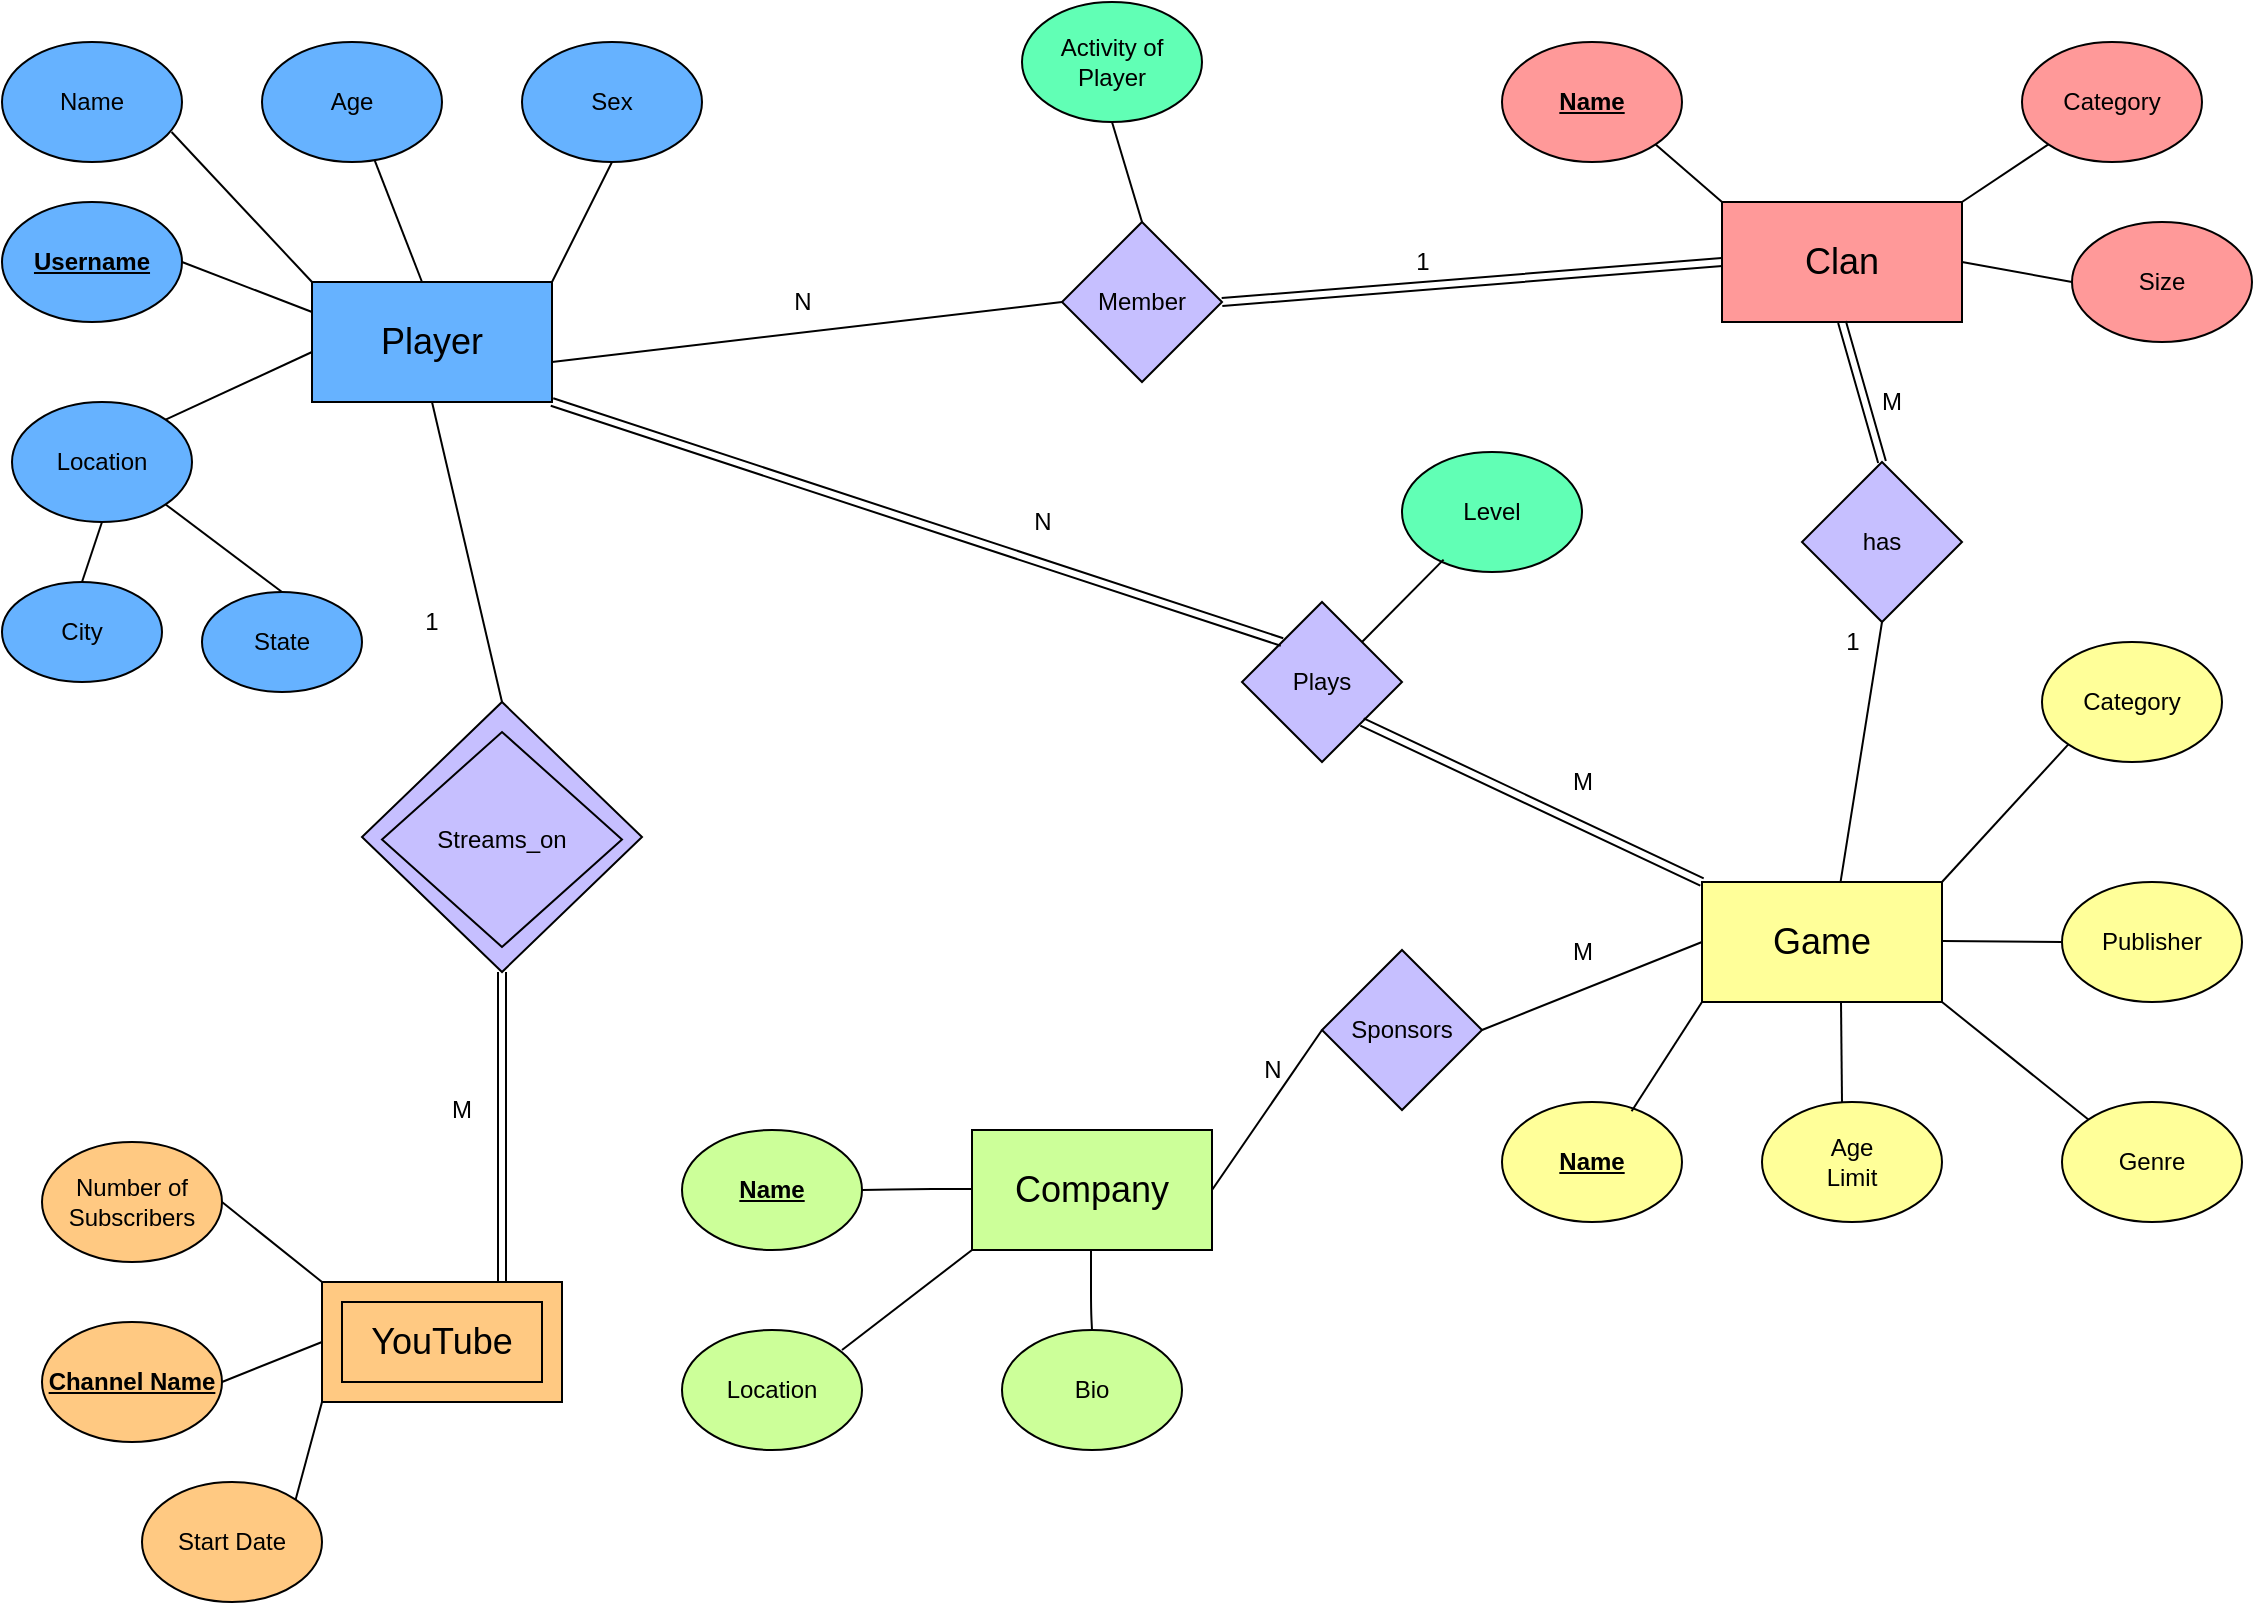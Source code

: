 <mxfile version="13.8.0" type="device"><diagram id="R2lEEEUBdFMjLlhIrx00" name="Page-1"><mxGraphModel dx="1826" dy="783" grid="1" gridSize="10" guides="1" tooltips="1" connect="1" arrows="1" fold="1" page="1" pageScale="1" pageWidth="1169" pageHeight="827" background="none" math="0" shadow="0" extFonts="Permanent Marker^https://fonts.googleapis.com/css?family=Permanent+Marker"><root><mxCell id="0"/><mxCell id="1" parent="0"/><mxCell id="3EUnQCPASrD2qmVd9Dpj-1" value="" style="rounded=0;whiteSpace=wrap;html=1;fillColor=#66B2FF;" parent="1" vertex="1"><mxGeometry x="165" y="150" width="120" height="60" as="geometry"/></mxCell><mxCell id="3EUnQCPASrD2qmVd9Dpj-3" value="&lt;font style=&quot;font-size: 18px&quot;&gt;Player&lt;/font&gt;" style="text;html=1;strokeColor=none;fillColor=none;align=center;verticalAlign=middle;whiteSpace=wrap;rounded=0;" parent="1" vertex="1"><mxGeometry x="195" y="170" width="60" height="20" as="geometry"/></mxCell><mxCell id="3EUnQCPASrD2qmVd9Dpj-4" value="" style="rounded=0;whiteSpace=wrap;html=1;fillColor=#FF9999;" parent="1" vertex="1"><mxGeometry x="870" y="110" width="120" height="60" as="geometry"/></mxCell><mxCell id="3EUnQCPASrD2qmVd9Dpj-5" value="&lt;font style=&quot;font-size: 18px&quot;&gt;Clan&lt;/font&gt;" style="text;html=1;strokeColor=none;fillColor=none;align=center;verticalAlign=middle;whiteSpace=wrap;rounded=0;" parent="1" vertex="1"><mxGeometry x="910" y="130" width="40" height="20" as="geometry"/></mxCell><mxCell id="3EUnQCPASrD2qmVd9Dpj-6" value="" style="rounded=0;whiteSpace=wrap;html=1;fillColor=#FFFF99;" parent="1" vertex="1"><mxGeometry x="860" y="450" width="120" height="60" as="geometry"/></mxCell><mxCell id="3EUnQCPASrD2qmVd9Dpj-7" value="&lt;font style=&quot;font-size: 18px&quot;&gt;Game&lt;/font&gt;" style="text;html=1;strokeColor=none;fillColor=none;align=center;verticalAlign=middle;whiteSpace=wrap;rounded=0;" parent="1" vertex="1"><mxGeometry x="900" y="470" width="40" height="20" as="geometry"/></mxCell><mxCell id="3EUnQCPASrD2qmVd9Dpj-8" value="" style="rounded=0;whiteSpace=wrap;html=1;fillColor=#CCFF99;" parent="1" vertex="1"><mxGeometry x="495" y="574" width="120" height="60" as="geometry"/></mxCell><mxCell id="3EUnQCPASrD2qmVd9Dpj-9" value="&lt;font style=&quot;font-size: 18px&quot;&gt;Company&lt;/font&gt;" style="text;html=1;strokeColor=none;fillColor=none;align=center;verticalAlign=middle;whiteSpace=wrap;rounded=0;" parent="1" vertex="1"><mxGeometry x="535" y="594" width="40" height="20" as="geometry"/></mxCell><mxCell id="3EUnQCPASrD2qmVd9Dpj-10" value="" style="ellipse;whiteSpace=wrap;html=1;fillColor=#66B2FF;" parent="1" vertex="1"><mxGeometry x="140" y="30" width="90" height="60" as="geometry"/></mxCell><mxCell id="3EUnQCPASrD2qmVd9Dpj-12" value="" style="ellipse;whiteSpace=wrap;html=1;fillColor=#66B2FF;" parent="1" vertex="1"><mxGeometry x="15" y="210" width="90" height="60" as="geometry"/></mxCell><mxCell id="3EUnQCPASrD2qmVd9Dpj-13" value="" style="ellipse;whiteSpace=wrap;html=1;fillColor=#66B2FF;" parent="1" vertex="1"><mxGeometry x="270" y="30" width="90" height="60" as="geometry"/></mxCell><mxCell id="3EUnQCPASrD2qmVd9Dpj-15" value="" style="ellipse;whiteSpace=wrap;html=1;fillColor=#66B2FF;" parent="1" vertex="1"><mxGeometry x="10" y="30" width="90" height="60" as="geometry"/></mxCell><mxCell id="3EUnQCPASrD2qmVd9Dpj-16" value="" style="ellipse;whiteSpace=wrap;html=1;fillColor=#66B2FF;" parent="1" vertex="1"><mxGeometry x="10" y="110" width="90" height="60" as="geometry"/></mxCell><mxCell id="3EUnQCPASrD2qmVd9Dpj-18" value="Name" style="text;html=1;strokeColor=none;fillColor=none;align=center;verticalAlign=middle;whiteSpace=wrap;rounded=0;" parent="1" vertex="1"><mxGeometry x="35" y="50" width="40" height="20" as="geometry"/></mxCell><mxCell id="3EUnQCPASrD2qmVd9Dpj-19" value="Age" style="text;html=1;strokeColor=none;fillColor=none;align=center;verticalAlign=middle;whiteSpace=wrap;rounded=0;" parent="1" vertex="1"><mxGeometry x="165" y="50" width="40" height="20" as="geometry"/></mxCell><mxCell id="3EUnQCPASrD2qmVd9Dpj-20" value="Sex" style="text;html=1;strokeColor=none;fillColor=none;align=center;verticalAlign=middle;whiteSpace=wrap;rounded=0;" parent="1" vertex="1"><mxGeometry x="295" y="50" width="40" height="20" as="geometry"/></mxCell><mxCell id="3EUnQCPASrD2qmVd9Dpj-21" value="&lt;u&gt;&lt;b&gt;Username&lt;/b&gt;&lt;/u&gt;" style="text;html=1;strokeColor=none;fillColor=none;align=center;verticalAlign=middle;whiteSpace=wrap;rounded=0;" parent="1" vertex="1"><mxGeometry x="35" y="130" width="40" height="20" as="geometry"/></mxCell><mxCell id="3EUnQCPASrD2qmVd9Dpj-23" value="Location" style="text;html=1;strokeColor=none;fillColor=none;align=center;verticalAlign=middle;whiteSpace=wrap;rounded=0;" parent="1" vertex="1"><mxGeometry x="40" y="230" width="40" height="20" as="geometry"/></mxCell><mxCell id="3EUnQCPASrD2qmVd9Dpj-25" value="" style="ellipse;whiteSpace=wrap;html=1;fillColor=#66B2FF;" parent="1" vertex="1"><mxGeometry x="110" y="305" width="80" height="50" as="geometry"/></mxCell><mxCell id="3EUnQCPASrD2qmVd9Dpj-26" value="" style="ellipse;whiteSpace=wrap;html=1;fillColor=#66B2FF;" parent="1" vertex="1"><mxGeometry x="10" y="300" width="80" height="50" as="geometry"/></mxCell><mxCell id="3EUnQCPASrD2qmVd9Dpj-28" value="City" style="text;html=1;strokeColor=none;fillColor=#66B2FF;align=center;verticalAlign=middle;whiteSpace=wrap;rounded=0;" parent="1" vertex="1"><mxGeometry x="30" y="315" width="40" height="20" as="geometry"/></mxCell><mxCell id="3EUnQCPASrD2qmVd9Dpj-29" value="State" style="text;html=1;strokeColor=none;fillColor=none;align=center;verticalAlign=middle;whiteSpace=wrap;rounded=0;" parent="1" vertex="1"><mxGeometry x="130" y="320" width="40" height="20" as="geometry"/></mxCell><mxCell id="3EUnQCPASrD2qmVd9Dpj-42" value="" style="endArrow=none;html=1;strokeColor=#000000;entryX=0.5;entryY=1;entryDx=0;entryDy=0;" parent="1" target="3EUnQCPASrD2qmVd9Dpj-13" edge="1"><mxGeometry width="50" height="50" relative="1" as="geometry"><mxPoint x="285" y="150" as="sourcePoint"/><mxPoint x="335" y="100" as="targetPoint"/></mxGeometry></mxCell><mxCell id="3EUnQCPASrD2qmVd9Dpj-43" value="" style="endArrow=none;html=1;strokeColor=#000000;" parent="1" target="3EUnQCPASrD2qmVd9Dpj-10" edge="1"><mxGeometry width="50" height="50" relative="1" as="geometry"><mxPoint x="220" y="150" as="sourcePoint"/><mxPoint x="270" y="100" as="targetPoint"/></mxGeometry></mxCell><mxCell id="3EUnQCPASrD2qmVd9Dpj-45" value="" style="endArrow=none;html=1;strokeColor=#000000;exitX=0.942;exitY=0.75;exitDx=0;exitDy=0;exitPerimeter=0;" parent="1" source="3EUnQCPASrD2qmVd9Dpj-15" edge="1"><mxGeometry width="50" height="50" relative="1" as="geometry"><mxPoint x="115" y="200" as="sourcePoint"/><mxPoint x="165" y="150" as="targetPoint"/></mxGeometry></mxCell><mxCell id="3EUnQCPASrD2qmVd9Dpj-49" value="" style="ellipse;whiteSpace=wrap;html=1;fillColor=#FF9999;" parent="1" vertex="1"><mxGeometry x="1020" y="30" width="90" height="60" as="geometry"/></mxCell><mxCell id="3EUnQCPASrD2qmVd9Dpj-51" value="" style="ellipse;whiteSpace=wrap;html=1;fillColor=#FF9999;" parent="1" vertex="1"><mxGeometry x="760" y="30" width="90" height="60" as="geometry"/></mxCell><mxCell id="3EUnQCPASrD2qmVd9Dpj-52" value="" style="endArrow=none;html=1;strokeColor=#000000;exitX=1;exitY=1;exitDx=0;exitDy=0;" parent="1" source="3EUnQCPASrD2qmVd9Dpj-51" edge="1"><mxGeometry width="50" height="50" relative="1" as="geometry"><mxPoint x="820" y="140" as="sourcePoint"/><mxPoint x="870" y="110" as="targetPoint"/></mxGeometry></mxCell><mxCell id="3EUnQCPASrD2qmVd9Dpj-55" value="" style="endArrow=none;html=1;strokeColor=#000000;entryX=0;entryY=1;entryDx=0;entryDy=0;" parent="1" target="3EUnQCPASrD2qmVd9Dpj-49" edge="1"><mxGeometry width="50" height="50" relative="1" as="geometry"><mxPoint x="990" y="110" as="sourcePoint"/><mxPoint x="1040" y="60" as="targetPoint"/></mxGeometry></mxCell><mxCell id="3EUnQCPASrD2qmVd9Dpj-56" value="&lt;b&gt;&lt;u&gt;Name&lt;/u&gt;&lt;/b&gt;" style="text;html=1;strokeColor=none;fillColor=none;align=center;verticalAlign=middle;whiteSpace=wrap;rounded=0;" parent="1" vertex="1"><mxGeometry x="785" y="50" width="40" height="20" as="geometry"/></mxCell><mxCell id="3EUnQCPASrD2qmVd9Dpj-58" value="Category" style="text;html=1;strokeColor=none;fillColor=none;align=center;verticalAlign=middle;whiteSpace=wrap;rounded=0;" parent="1" vertex="1"><mxGeometry x="1045" y="50" width="40" height="20" as="geometry"/></mxCell><mxCell id="3EUnQCPASrD2qmVd9Dpj-59" value="" style="ellipse;whiteSpace=wrap;html=1;fillColor=#FF9999;" parent="1" vertex="1"><mxGeometry x="1045" y="120" width="90" height="60" as="geometry"/></mxCell><mxCell id="3EUnQCPASrD2qmVd9Dpj-60" value="" style="endArrow=none;html=1;strokeColor=#000000;exitX=0;exitY=0.5;exitDx=0;exitDy=0;" parent="1" source="3EUnQCPASrD2qmVd9Dpj-59" edge="1"><mxGeometry width="50" height="50" relative="1" as="geometry"><mxPoint x="1030" y="170" as="sourcePoint"/><mxPoint x="990" y="140" as="targetPoint"/></mxGeometry></mxCell><mxCell id="3EUnQCPASrD2qmVd9Dpj-61" value="Size" style="text;html=1;strokeColor=none;fillColor=none;align=center;verticalAlign=middle;whiteSpace=wrap;rounded=0;" parent="1" vertex="1"><mxGeometry x="1070" y="140" width="40" height="20" as="geometry"/></mxCell><mxCell id="3EUnQCPASrD2qmVd9Dpj-62" value="Category" style="ellipse;whiteSpace=wrap;html=1;fillColor=#FFFF99;" parent="1" vertex="1"><mxGeometry x="1030" y="330" width="90" height="60" as="geometry"/></mxCell><mxCell id="3EUnQCPASrD2qmVd9Dpj-63" value="" style="ellipse;whiteSpace=wrap;html=1;fillColor=#FFFF99;" parent="1" vertex="1"><mxGeometry x="890" y="560" width="90" height="60" as="geometry"/></mxCell><mxCell id="3EUnQCPASrD2qmVd9Dpj-64" value="" style="ellipse;whiteSpace=wrap;html=1;fillColor=#FFFF99;" parent="1" vertex="1"><mxGeometry x="1040" y="450" width="90" height="60" as="geometry"/></mxCell><mxCell id="3EUnQCPASrD2qmVd9Dpj-65" value="" style="ellipse;whiteSpace=wrap;html=1;fillColor=#FFFF99;" parent="1" vertex="1"><mxGeometry x="1040" y="560" width="90" height="60" as="geometry"/></mxCell><mxCell id="3EUnQCPASrD2qmVd9Dpj-66" value="" style="ellipse;whiteSpace=wrap;html=1;fillColor=#FFFF99;" parent="1" vertex="1"><mxGeometry x="760" y="560" width="90" height="60" as="geometry"/></mxCell><mxCell id="3EUnQCPASrD2qmVd9Dpj-68" value="Publisher" style="text;html=1;strokeColor=none;fillColor=none;align=center;verticalAlign=middle;whiteSpace=wrap;rounded=0;" parent="1" vertex="1"><mxGeometry x="1065" y="470" width="40" height="20" as="geometry"/></mxCell><mxCell id="3EUnQCPASrD2qmVd9Dpj-69" value="&lt;b&gt;&lt;u&gt;Name&lt;/u&gt;&lt;/b&gt;" style="text;html=1;strokeColor=none;fillColor=none;align=center;verticalAlign=middle;whiteSpace=wrap;rounded=0;" parent="1" vertex="1"><mxGeometry x="785" y="580" width="40" height="20" as="geometry"/></mxCell><mxCell id="3EUnQCPASrD2qmVd9Dpj-70" value="Age Limit" style="text;html=1;strokeColor=none;fillColor=none;align=center;verticalAlign=middle;whiteSpace=wrap;rounded=0;" parent="1" vertex="1"><mxGeometry x="915" y="580" width="40" height="20" as="geometry"/></mxCell><mxCell id="3EUnQCPASrD2qmVd9Dpj-71" value="Genre" style="text;html=1;strokeColor=none;fillColor=none;align=center;verticalAlign=middle;whiteSpace=wrap;rounded=0;" parent="1" vertex="1"><mxGeometry x="1065" y="580" width="40" height="20" as="geometry"/></mxCell><mxCell id="3EUnQCPASrD2qmVd9Dpj-73" value="" style="endArrow=none;html=1;strokeColor=#000000;exitX=0.72;exitY=0.077;exitDx=0;exitDy=0;exitPerimeter=0;" parent="1" source="3EUnQCPASrD2qmVd9Dpj-66" edge="1"><mxGeometry width="50" height="50" relative="1" as="geometry"><mxPoint x="810" y="560" as="sourcePoint"/><mxPoint x="860" y="510" as="targetPoint"/></mxGeometry></mxCell><mxCell id="3EUnQCPASrD2qmVd9Dpj-74" value="" style="endArrow=none;html=1;strokeColor=#000000;" parent="1" edge="1"><mxGeometry width="50" height="50" relative="1" as="geometry"><mxPoint x="930" y="560" as="sourcePoint"/><mxPoint x="929.5" y="510" as="targetPoint"/></mxGeometry></mxCell><mxCell id="3EUnQCPASrD2qmVd9Dpj-75" value="" style="endArrow=none;html=1;strokeColor=#000000;exitX=0;exitY=0;exitDx=0;exitDy=0;" parent="1" source="3EUnQCPASrD2qmVd9Dpj-65" edge="1"><mxGeometry width="50" height="50" relative="1" as="geometry"><mxPoint x="1020" y="580" as="sourcePoint"/><mxPoint x="980" y="510" as="targetPoint"/></mxGeometry></mxCell><mxCell id="3EUnQCPASrD2qmVd9Dpj-76" value="" style="endArrow=none;html=1;strokeColor=#000000;entryX=0;entryY=1;entryDx=0;entryDy=0;" parent="1" target="3EUnQCPASrD2qmVd9Dpj-62" edge="1"><mxGeometry width="50" height="50" relative="1" as="geometry"><mxPoint x="980" y="450" as="sourcePoint"/><mxPoint x="1030" y="400" as="targetPoint"/></mxGeometry></mxCell><mxCell id="3EUnQCPASrD2qmVd9Dpj-77" value="" style="endArrow=none;html=1;strokeColor=#000000;entryX=0;entryY=0.5;entryDx=0;entryDy=0;" parent="1" target="3EUnQCPASrD2qmVd9Dpj-64" edge="1"><mxGeometry width="50" height="50" relative="1" as="geometry"><mxPoint x="980" y="479.5" as="sourcePoint"/><mxPoint x="1050" y="479.5" as="targetPoint"/></mxGeometry></mxCell><mxCell id="3EUnQCPASrD2qmVd9Dpj-79" value="" style="ellipse;whiteSpace=wrap;html=1;fillColor=#CCFF99;" parent="1" vertex="1"><mxGeometry x="510" y="674" width="90" height="60" as="geometry"/></mxCell><mxCell id="3EUnQCPASrD2qmVd9Dpj-80" value="" style="ellipse;whiteSpace=wrap;html=1;fillColor=#CCFF99;" parent="1" vertex="1"><mxGeometry x="350" y="674" width="90" height="60" as="geometry"/></mxCell><mxCell id="3EUnQCPASrD2qmVd9Dpj-81" value="" style="ellipse;whiteSpace=wrap;html=1;fillColor=#CCFF99;" parent="1" vertex="1"><mxGeometry x="350" y="574" width="90" height="60" as="geometry"/></mxCell><mxCell id="3EUnQCPASrD2qmVd9Dpj-82" value="&lt;b&gt;&lt;u&gt;Name&lt;/u&gt;&lt;/b&gt;" style="text;html=1;strokeColor=none;fillColor=none;align=center;verticalAlign=middle;whiteSpace=wrap;rounded=0;" parent="1" vertex="1"><mxGeometry x="375" y="594" width="40" height="20" as="geometry"/></mxCell><mxCell id="3EUnQCPASrD2qmVd9Dpj-83" value="Location" style="text;html=1;strokeColor=none;fillColor=none;align=center;verticalAlign=middle;whiteSpace=wrap;rounded=0;" parent="1" vertex="1"><mxGeometry x="375" y="694" width="40" height="20" as="geometry"/></mxCell><mxCell id="3EUnQCPASrD2qmVd9Dpj-84" value="Bio" style="text;html=1;strokeColor=none;fillColor=none;align=center;verticalAlign=middle;whiteSpace=wrap;rounded=0;" parent="1" vertex="1"><mxGeometry x="535" y="694" width="40" height="20" as="geometry"/></mxCell><mxCell id="3EUnQCPASrD2qmVd9Dpj-85" value="" style="endArrow=none;html=1;strokeColor=#000000;" parent="1" edge="1"><mxGeometry width="50" height="50" relative="1" as="geometry"><mxPoint x="430" y="684" as="sourcePoint"/><mxPoint x="495" y="634" as="targetPoint"/></mxGeometry></mxCell><mxCell id="3EUnQCPASrD2qmVd9Dpj-86" value="" style="endArrow=none;html=1;strokeColor=#000000;exitX=1;exitY=0.5;exitDx=0;exitDy=0;" parent="1" source="3EUnQCPASrD2qmVd9Dpj-81" edge="1"><mxGeometry width="50" height="50" relative="1" as="geometry"><mxPoint x="445" y="603.5" as="sourcePoint"/><mxPoint x="495" y="603.5" as="targetPoint"/><Array as="points"><mxPoint x="465" y="603.5"/></Array></mxGeometry></mxCell><mxCell id="3EUnQCPASrD2qmVd9Dpj-87" value="" style="endArrow=none;html=1;strokeColor=#000000;" parent="1" edge="1"><mxGeometry width="50" height="50" relative="1" as="geometry"><mxPoint x="555" y="674" as="sourcePoint"/><mxPoint x="554.5" y="634" as="targetPoint"/><Array as="points"><mxPoint x="554.5" y="664"/></Array></mxGeometry></mxCell><mxCell id="3EUnQCPASrD2qmVd9Dpj-90" value="Member" style="rhombus;whiteSpace=wrap;html=1;strokeColor=#000000;fillColor=#C6BFFF;" parent="1" vertex="1"><mxGeometry x="540" y="120" width="80" height="80" as="geometry"/></mxCell><mxCell id="3EUnQCPASrD2qmVd9Dpj-91" value="Activity of Player" style="ellipse;whiteSpace=wrap;html=1;fillColor=#61FFB5;" parent="1" vertex="1"><mxGeometry x="520" y="10" width="90" height="60" as="geometry"/></mxCell><mxCell id="3EUnQCPASrD2qmVd9Dpj-94" value="" style="endArrow=none;html=1;strokeColor=#000000;entryX=0;entryY=0.5;entryDx=0;entryDy=0;" parent="1" target="3EUnQCPASrD2qmVd9Dpj-90" edge="1"><mxGeometry width="50" height="50" relative="1" as="geometry"><mxPoint x="285" y="190" as="sourcePoint"/><mxPoint x="335" y="140" as="targetPoint"/></mxGeometry></mxCell><mxCell id="3EUnQCPASrD2qmVd9Dpj-97" value="" style="endArrow=none;html=1;strokeColor=#000000;entryX=0.5;entryY=0;entryDx=0;entryDy=0;exitX=0.5;exitY=1;exitDx=0;exitDy=0;" parent="1" source="3EUnQCPASrD2qmVd9Dpj-91" target="3EUnQCPASrD2qmVd9Dpj-90" edge="1"><mxGeometry width="50" height="50" relative="1" as="geometry"><mxPoint x="470" y="280" as="sourcePoint"/><mxPoint x="520" y="230" as="targetPoint"/></mxGeometry></mxCell><mxCell id="3EUnQCPASrD2qmVd9Dpj-98" value="has" style="rhombus;whiteSpace=wrap;html=1;strokeColor=#000000;fillColor=#C6BFFF;" parent="1" vertex="1"><mxGeometry x="910" y="240" width="80" height="80" as="geometry"/></mxCell><mxCell id="3EUnQCPASrD2qmVd9Dpj-99" value="" style="endArrow=none;html=1;strokeColor=#000000;exitX=0.577;exitY=0.003;exitDx=0;exitDy=0;exitPerimeter=0;" parent="1" source="3EUnQCPASrD2qmVd9Dpj-6" edge="1"><mxGeometry width="50" height="50" relative="1" as="geometry"><mxPoint x="950" y="420" as="sourcePoint"/><mxPoint x="950" y="320" as="targetPoint"/></mxGeometry></mxCell><mxCell id="3EUnQCPASrD2qmVd9Dpj-101" value="Sponsors" style="rhombus;whiteSpace=wrap;html=1;strokeColor=#000000;fillColor=#C6BFFF;" parent="1" vertex="1"><mxGeometry x="670" y="484" width="80" height="80" as="geometry"/></mxCell><mxCell id="3EUnQCPASrD2qmVd9Dpj-102" value="" style="endArrow=none;html=1;strokeColor=#000000;exitX=1;exitY=0.5;exitDx=0;exitDy=0;" parent="1" source="3EUnQCPASrD2qmVd9Dpj-8" edge="1"><mxGeometry width="50" height="50" relative="1" as="geometry"><mxPoint x="620" y="574" as="sourcePoint"/><mxPoint x="670" y="524" as="targetPoint"/></mxGeometry></mxCell><mxCell id="3EUnQCPASrD2qmVd9Dpj-104" value="Plays" style="rhombus;whiteSpace=wrap;html=1;strokeColor=#000000;direction=west;fillColor=#C6BFFF;" parent="1" vertex="1"><mxGeometry x="630" y="310" width="80" height="80" as="geometry"/></mxCell><mxCell id="3EUnQCPASrD2qmVd9Dpj-109" value="Level" style="ellipse;whiteSpace=wrap;html=1;fillColor=#61FFB5;" parent="1" vertex="1"><mxGeometry x="710" y="235" width="90" height="60" as="geometry"/></mxCell><mxCell id="3EUnQCPASrD2qmVd9Dpj-110" value="" style="endArrow=none;html=1;strokeColor=#000000;entryX=0.231;entryY=0.897;entryDx=0;entryDy=0;entryPerimeter=0;exitX=0;exitY=1;exitDx=0;exitDy=0;" parent="1" source="3EUnQCPASrD2qmVd9Dpj-104" target="3EUnQCPASrD2qmVd9Dpj-109" edge="1"><mxGeometry width="50" height="50" relative="1" as="geometry"><mxPoint x="730" y="535" as="sourcePoint"/><mxPoint x="780" y="485" as="targetPoint"/></mxGeometry></mxCell><mxCell id="3EUnQCPASrD2qmVd9Dpj-117" value="" style="shape=link;html=1;strokeColor=#000000;entryX=0;entryY=0.5;entryDx=0;entryDy=0;exitX=1;exitY=0.5;exitDx=0;exitDy=0;" parent="1" source="3EUnQCPASrD2qmVd9Dpj-90" target="3EUnQCPASrD2qmVd9Dpj-4" edge="1"><mxGeometry width="100" relative="1" as="geometry"><mxPoint x="290" y="460" as="sourcePoint"/><mxPoint x="390" y="460" as="targetPoint"/></mxGeometry></mxCell><mxCell id="3EUnQCPASrD2qmVd9Dpj-118" value="" style="shape=link;html=1;strokeColor=#000000;exitX=1;exitY=1;exitDx=0;exitDy=0;entryX=1;entryY=1;entryDx=0;entryDy=0;" parent="1" source="3EUnQCPASrD2qmVd9Dpj-1" target="3EUnQCPASrD2qmVd9Dpj-104" edge="1"><mxGeometry width="100" relative="1" as="geometry"><mxPoint x="190" y="410" as="sourcePoint"/><mxPoint x="290" y="410" as="targetPoint"/></mxGeometry></mxCell><mxCell id="3EUnQCPASrD2qmVd9Dpj-119" value="" style="shape=link;html=1;strokeColor=#000000;entryX=0;entryY=0;entryDx=0;entryDy=0;exitX=0;exitY=0;exitDx=0;exitDy=0;" parent="1" source="3EUnQCPASrD2qmVd9Dpj-104" target="3EUnQCPASrD2qmVd9Dpj-6" edge="1"><mxGeometry width="100" relative="1" as="geometry"><mxPoint x="534" y="490" as="sourcePoint"/><mxPoint x="660" y="510" as="targetPoint"/></mxGeometry></mxCell><mxCell id="3EUnQCPASrD2qmVd9Dpj-120" value="" style="shape=link;html=1;strokeColor=#000000;entryX=0.5;entryY=1;entryDx=0;entryDy=0;exitX=0.5;exitY=0;exitDx=0;exitDy=0;" parent="1" source="3EUnQCPASrD2qmVd9Dpj-98" target="3EUnQCPASrD2qmVd9Dpj-4" edge="1"><mxGeometry width="100" relative="1" as="geometry"><mxPoint x="780" y="250" as="sourcePoint"/><mxPoint x="880" y="250" as="targetPoint"/></mxGeometry></mxCell><mxCell id="3EUnQCPASrD2qmVd9Dpj-121" value="N" style="text;html=1;align=center;verticalAlign=middle;resizable=0;points=[];autosize=1;" parent="1" vertex="1"><mxGeometry x="400" y="150" width="20" height="20" as="geometry"/></mxCell><mxCell id="3EUnQCPASrD2qmVd9Dpj-122" value="1" style="text;html=1;align=center;verticalAlign=middle;resizable=0;points=[];autosize=1;" parent="1" vertex="1"><mxGeometry x="710" y="130" width="20" height="20" as="geometry"/></mxCell><mxCell id="3EUnQCPASrD2qmVd9Dpj-123" value="1" style="text;html=1;align=center;verticalAlign=middle;resizable=0;points=[];autosize=1;" parent="1" vertex="1"><mxGeometry x="925" y="320" width="20" height="20" as="geometry"/></mxCell><mxCell id="3EUnQCPASrD2qmVd9Dpj-125" value="N" style="text;html=1;align=center;verticalAlign=middle;resizable=0;points=[];autosize=1;" parent="1" vertex="1"><mxGeometry x="520" y="260" width="20" height="20" as="geometry"/></mxCell><mxCell id="3EUnQCPASrD2qmVd9Dpj-126" value="M" style="text;html=1;align=center;verticalAlign=middle;resizable=0;points=[];autosize=1;" parent="1" vertex="1"><mxGeometry x="785" y="390" width="30" height="20" as="geometry"/></mxCell><mxCell id="3EUnQCPASrD2qmVd9Dpj-127" value="M" style="text;html=1;align=center;verticalAlign=middle;resizable=0;points=[];autosize=1;" parent="1" vertex="1"><mxGeometry x="785" y="475" width="30" height="20" as="geometry"/></mxCell><mxCell id="3EUnQCPASrD2qmVd9Dpj-128" value="N" style="text;html=1;align=center;verticalAlign=middle;resizable=0;points=[];autosize=1;" parent="1" vertex="1"><mxGeometry x="635" y="534" width="20" height="20" as="geometry"/></mxCell><mxCell id="9CcvnzpElwsgNVRHKveL-1" value="M" style="text;html=1;strokeColor=none;fillColor=none;align=center;verticalAlign=middle;whiteSpace=wrap;rounded=0;" vertex="1" parent="1"><mxGeometry x="935" y="200" width="40" height="20" as="geometry"/></mxCell><mxCell id="9CcvnzpElwsgNVRHKveL-2" value="" style="endArrow=none;html=1;exitX=1;exitY=0;exitDx=0;exitDy=0;" edge="1" parent="1" source="3EUnQCPASrD2qmVd9Dpj-12"><mxGeometry width="50" height="50" relative="1" as="geometry"><mxPoint x="115" y="235" as="sourcePoint"/><mxPoint x="165" y="185" as="targetPoint"/></mxGeometry></mxCell><mxCell id="9CcvnzpElwsgNVRHKveL-4" value="" style="endArrow=none;html=1;exitX=0.5;exitY=0;exitDx=0;exitDy=0;entryX=0.5;entryY=1;entryDx=0;entryDy=0;" edge="1" parent="1" source="3EUnQCPASrD2qmVd9Dpj-26" target="3EUnQCPASrD2qmVd9Dpj-12"><mxGeometry width="50" height="50" relative="1" as="geometry"><mxPoint x="280" y="310" as="sourcePoint"/><mxPoint x="330" y="260" as="targetPoint"/></mxGeometry></mxCell><mxCell id="9CcvnzpElwsgNVRHKveL-5" value="" style="endArrow=none;html=1;entryX=1;entryY=1;entryDx=0;entryDy=0;exitX=0.5;exitY=0;exitDx=0;exitDy=0;" edge="1" parent="1" source="3EUnQCPASrD2qmVd9Dpj-25" target="3EUnQCPASrD2qmVd9Dpj-12"><mxGeometry width="50" height="50" relative="1" as="geometry"><mxPoint x="130" y="340" as="sourcePoint"/><mxPoint x="230" y="260" as="targetPoint"/></mxGeometry></mxCell><mxCell id="9CcvnzpElwsgNVRHKveL-8" value="&lt;b&gt;&lt;u&gt;Channel Name&lt;/u&gt;&lt;/b&gt;" style="ellipse;whiteSpace=wrap;html=1;fillColor=#FFC982;" vertex="1" parent="1"><mxGeometry x="30" y="670" width="90" height="60" as="geometry"/></mxCell><mxCell id="9CcvnzpElwsgNVRHKveL-9" value="Number of Subscribers" style="ellipse;whiteSpace=wrap;html=1;fillColor=#FFC982;" vertex="1" parent="1"><mxGeometry x="30" y="580" width="90" height="60" as="geometry"/></mxCell><mxCell id="9CcvnzpElwsgNVRHKveL-10" value="Start Date" style="ellipse;whiteSpace=wrap;html=1;fillColor=#FFC982;" vertex="1" parent="1"><mxGeometry x="80" y="750" width="90" height="60" as="geometry"/></mxCell><mxCell id="9CcvnzpElwsgNVRHKveL-19" value="&lt;font style=&quot;font-size: 18px&quot;&gt;YouTube&lt;/font&gt;" style="rounded=0;whiteSpace=wrap;html=1;fillColor=#FFC982;" vertex="1" parent="1"><mxGeometry x="170" y="650" width="120" height="60" as="geometry"/></mxCell><mxCell id="9CcvnzpElwsgNVRHKveL-22" value="" style="endArrow=none;html=1;exitX=1;exitY=0.5;exitDx=0;exitDy=0;entryX=0;entryY=0;entryDx=0;entryDy=0;" edge="1" parent="1" source="9CcvnzpElwsgNVRHKveL-9" target="9CcvnzpElwsgNVRHKveL-19"><mxGeometry width="50" height="50" relative="1" as="geometry"><mxPoint x="380" y="640" as="sourcePoint"/><mxPoint x="430" y="590" as="targetPoint"/></mxGeometry></mxCell><mxCell id="9CcvnzpElwsgNVRHKveL-24" value="" style="endArrow=none;html=1;exitX=1;exitY=0.5;exitDx=0;exitDy=0;entryX=0;entryY=0.5;entryDx=0;entryDy=0;" edge="1" parent="1" source="9CcvnzpElwsgNVRHKveL-8" target="9CcvnzpElwsgNVRHKveL-19"><mxGeometry width="50" height="50" relative="1" as="geometry"><mxPoint x="420" y="740" as="sourcePoint"/><mxPoint x="470" y="690" as="targetPoint"/></mxGeometry></mxCell><mxCell id="9CcvnzpElwsgNVRHKveL-25" value="" style="endArrow=none;html=1;exitX=1;exitY=0;exitDx=0;exitDy=0;entryX=0;entryY=1;entryDx=0;entryDy=0;" edge="1" parent="1" source="9CcvnzpElwsgNVRHKveL-10" target="9CcvnzpElwsgNVRHKveL-19"><mxGeometry width="50" height="50" relative="1" as="geometry"><mxPoint x="340" y="790" as="sourcePoint"/><mxPoint x="190" y="720" as="targetPoint"/></mxGeometry></mxCell><mxCell id="9CcvnzpElwsgNVRHKveL-28" value="" style="endArrow=none;html=1;entryX=0.5;entryY=1;entryDx=0;entryDy=0;exitX=0.5;exitY=1;exitDx=0;exitDy=0;" edge="1" parent="1" source="9CcvnzpElwsgNVRHKveL-46" target="3EUnQCPASrD2qmVd9Dpj-1"><mxGeometry width="50" height="50" relative="1" as="geometry"><mxPoint x="255" y="370" as="sourcePoint"/><mxPoint x="220" y="250" as="targetPoint"/></mxGeometry></mxCell><mxCell id="9CcvnzpElwsgNVRHKveL-36" value="1" style="text;html=1;strokeColor=none;fillColor=none;align=center;verticalAlign=middle;whiteSpace=wrap;rounded=0;" vertex="1" parent="1"><mxGeometry x="205" y="310" width="40" height="20" as="geometry"/></mxCell><mxCell id="9CcvnzpElwsgNVRHKveL-40" value="" style="rounded=0;whiteSpace=wrap;html=1;fillColor=#FFC982;" vertex="1" parent="1"><mxGeometry x="180" y="660" width="100" height="40" as="geometry"/></mxCell><mxCell id="9CcvnzpElwsgNVRHKveL-42" value="&lt;font style=&quot;font-size: 18px&quot;&gt;YouTube&lt;/font&gt;" style="text;html=1;strokeColor=none;fillColor=none;align=center;verticalAlign=middle;whiteSpace=wrap;rounded=0;" vertex="1" parent="1"><mxGeometry x="210" y="670" width="40" height="20" as="geometry"/></mxCell><mxCell id="9CcvnzpElwsgNVRHKveL-46" value="" style="rhombus;whiteSpace=wrap;html=1;strokeColor=#000000;direction=west;fillColor=#C6BFFF;" vertex="1" parent="1"><mxGeometry x="190" y="360" width="140" height="135" as="geometry"/></mxCell><mxCell id="9CcvnzpElwsgNVRHKveL-48" value="" style="rhombus;whiteSpace=wrap;html=1;strokeColor=#000000;direction=west;fillColor=#C6BFFF;" vertex="1" parent="1"><mxGeometry x="200" y="375" width="120" height="107.5" as="geometry"/></mxCell><mxCell id="9CcvnzpElwsgNVRHKveL-50" value="Streams_on" style="text;html=1;strokeColor=none;fillColor=none;align=center;verticalAlign=middle;whiteSpace=wrap;rounded=0;" vertex="1" parent="1"><mxGeometry x="240" y="419" width="40" height="20" as="geometry"/></mxCell><mxCell id="9CcvnzpElwsgNVRHKveL-52" value="" style="shape=link;html=1;exitX=0.5;exitY=0;exitDx=0;exitDy=0;entryX=0.75;entryY=0;entryDx=0;entryDy=0;" edge="1" parent="1" source="9CcvnzpElwsgNVRHKveL-46" target="9CcvnzpElwsgNVRHKveL-19"><mxGeometry width="100" relative="1" as="geometry"><mxPoint x="420" y="490" as="sourcePoint"/><mxPoint x="520" y="490" as="targetPoint"/></mxGeometry></mxCell><mxCell id="9CcvnzpElwsgNVRHKveL-54" value="M" style="text;html=1;strokeColor=none;fillColor=none;align=center;verticalAlign=middle;whiteSpace=wrap;rounded=0;" vertex="1" parent="1"><mxGeometry x="220" y="554" width="40" height="20" as="geometry"/></mxCell><mxCell id="9CcvnzpElwsgNVRHKveL-55" value="" style="endArrow=none;html=1;entryX=0;entryY=0.5;entryDx=0;entryDy=0;exitX=1;exitY=0.5;exitDx=0;exitDy=0;" edge="1" parent="1" source="3EUnQCPASrD2qmVd9Dpj-101" target="3EUnQCPASrD2qmVd9Dpj-6"><mxGeometry width="50" height="50" relative="1" as="geometry"><mxPoint x="460" y="470" as="sourcePoint"/><mxPoint x="510" y="420" as="targetPoint"/></mxGeometry></mxCell><mxCell id="9CcvnzpElwsgNVRHKveL-60" value="" style="endArrow=none;html=1;exitX=1;exitY=0.5;exitDx=0;exitDy=0;entryX=0;entryY=0.25;entryDx=0;entryDy=0;" edge="1" parent="1" source="3EUnQCPASrD2qmVd9Dpj-16" target="3EUnQCPASrD2qmVd9Dpj-1"><mxGeometry width="50" height="50" relative="1" as="geometry"><mxPoint x="380" y="360" as="sourcePoint"/><mxPoint x="430" y="310" as="targetPoint"/></mxGeometry></mxCell></root></mxGraphModel></diagram></mxfile>